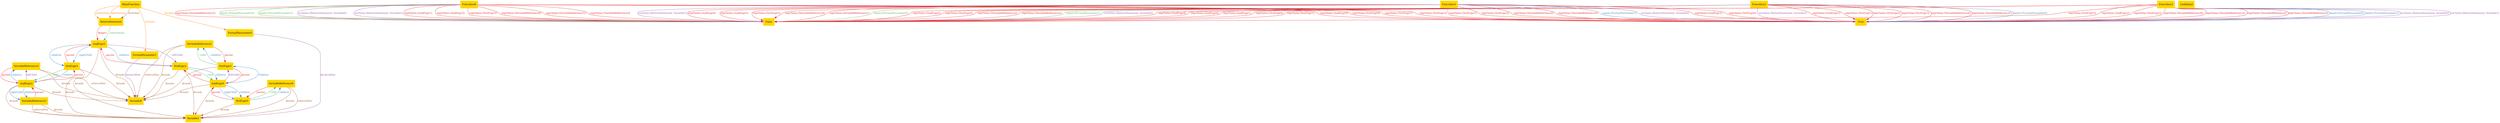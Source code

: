 digraph "graph" {
graph [fontsize=12]
node [fontsize=12]
edge [fontsize=12]
rankdir=TB;
"N22" -> "N21" [uuid = "<ReturnStatement, AndExpr1>", color = "#e41a1c", fontcolor = "#e41a1c", style = "solid", label = "$exprs", dir = "forward", weight = "1"]
"N14" -> "N9" [uuid = "<AndExpr0, Variable0>", color = "#a65628", fontcolor = "#a65628", style = "solid", label = "$reads", dir = "forward", weight = "1"]
"N14" -> "N7" [uuid = "<AndExpr0, Variable1>", color = "#a65628", fontcolor = "#a65628", style = "solid", label = "$reads", dir = "forward", weight = "1"]
"N21" -> "N9" [uuid = "<AndExpr1, Variable0>", color = "#a65628", fontcolor = "#a65628", style = "solid", label = "$reads", dir = "forward", weight = "1"]
"N21" -> "N7" [uuid = "<AndExpr1, Variable1>", color = "#a65628", fontcolor = "#a65628", style = "solid", label = "$reads", dir = "forward", weight = "1"]
"N15" -> "N9" [uuid = "<AndExpr2, Variable0>", color = "#a65628", fontcolor = "#a65628", style = "solid", label = "$reads", dir = "forward", weight = "1"]
"N15" -> "N7" [uuid = "<AndExpr2, Variable1>", color = "#a65628", fontcolor = "#a65628", style = "solid", label = "$reads", dir = "forward", weight = "1"]
"N12" -> "N7" [uuid = "<NotExpr0, Variable1>", color = "#a65628", fontcolor = "#a65628", style = "solid", label = "$reads", dir = "forward", weight = "1"]
"N16" -> "N9" [uuid = "<NotExpr1, Variable0>", color = "#a65628", fontcolor = "#a65628", style = "solid", label = "$reads", dir = "forward", weight = "1"]
"N16" -> "N7" [uuid = "<NotExpr1, Variable1>", color = "#a65628", fontcolor = "#a65628", style = "solid", label = "$reads", dir = "forward", weight = "1"]
"N17" -> "N9" [uuid = "<NotExpr2, Variable0>", color = "#a65628", fontcolor = "#a65628", style = "solid", label = "$reads", dir = "forward", weight = "1"]
"N17" -> "N7" [uuid = "<NotExpr2, Variable1>", color = "#a65628", fontcolor = "#a65628", style = "solid", label = "$reads", dir = "forward", weight = "1"]
"N18" -> "N9" [uuid = "<NotExpr3, Variable0>", color = "#a65628", fontcolor = "#a65628", style = "solid", label = "$reads", dir = "forward", weight = "1"]
"N13" -> "N7" [uuid = "<VariableReference0, Variable1>", color = "#a65628", fontcolor = "#a65628", style = "solid", label = "$reads", dir = "forward", weight = "1"]
"N11" -> "N7" [uuid = "<VariableReference1, Variable1>", color = "#a65628", fontcolor = "#a65628", style = "solid", label = "$reads", dir = "forward", weight = "1"]
"N19" -> "N9" [uuid = "<VariableReference2, Variable0>", color = "#a65628", fontcolor = "#a65628", style = "solid", label = "$reads", dir = "forward", weight = "1"]
"N20" -> "N9" [uuid = "<VariableReference3, Variable0>", color = "#a65628", fontcolor = "#a65628", style = "solid", label = "$reads", dir = "forward", weight = "1"]
"N23" -> "N22" [uuid = "<MainFunction, ReturnStatement>", color = "#ff7f00", fontcolor = "#ff7f00", style = "solid", label = "$statements", dir = "forward", weight = "1"]
"N13" -> "N12" [uuid = "<NotExpr0, VariableReference0>", color = "#4daf4a", fontcolor = "#4daf4a", style = "solid", label = "child", dir = "back", weight = "1"]
"N16" -> "N15" [uuid = "<NotExpr1, AndExpr2>", color = "#4daf4a", fontcolor = "#4daf4a", style = "solid", label = "child", dir = "forward", weight = "1"]
"N17" -> "N14" [uuid = "<NotExpr2, AndExpr0>", color = "#4daf4a", fontcolor = "#4daf4a", style = "solid", label = "child", dir = "forward", weight = "1"]
"N19" -> "N18" [uuid = "<NotExpr3, VariableReference2>", color = "#4daf4a", fontcolor = "#4daf4a", style = "solid", label = "child", dir = "back", weight = "1"]
"N14" -> "N12" [uuid = "<AndExpr0, NotExpr0>", color = "#377eb8", fontcolor = "#377eb8", style = "solid", label = "children", dir = "forward", weight = "1"]
"N18" -> "N14" [uuid = "<AndExpr0, NotExpr3>", color = "#377eb8", fontcolor = "#377eb8", style = "solid", label = "children", dir = "back", weight = "1"]
"N21" -> "N16" [uuid = "<AndExpr1, NotExpr1>", color = "#377eb8", fontcolor = "#377eb8", style = "solid", label = "children", dir = "forward", weight = "1"]
"N21" -> "N17" [uuid = "<AndExpr1, NotExpr2>", color = "#377eb8", fontcolor = "#377eb8", style = "solid", label = "children", dir = "forward", weight = "1"]
"N15" -> "N11" [uuid = "<AndExpr2, VariableReference1>", color = "#377eb8", fontcolor = "#377eb8", style = "solid", label = "children", dir = "forward", weight = "1"]
"N20" -> "N15" [uuid = "<AndExpr2, VariableReference3>", color = "#377eb8", fontcolor = "#377eb8", style = "solid", label = "children", dir = "back", weight = "1"]
"N13" -> "N12" [uuid = "<NotExpr0, VariableReference0>", color = "#377eb8", fontcolor = "#377eb8", style = "solid", label = "children", dir = "back", weight = "1"]
"N16" -> "N15" [uuid = "<NotExpr1, AndExpr2>", color = "#377eb8", fontcolor = "#377eb8", style = "solid", label = "children", dir = "forward", weight = "1"]
"N17" -> "N14" [uuid = "<NotExpr2, AndExpr0>", color = "#377eb8", fontcolor = "#377eb8", style = "solid", label = "children", dir = "forward", weight = "1"]
"N19" -> "N18" [uuid = "<NotExpr3, VariableReference2>", color = "#377eb8", fontcolor = "#377eb8", style = "solid", label = "children", dir = "back", weight = "1"]
"N8" -> "N7" [uuid = "<FormalParameter0, Variable1>", color = "#984ea3", fontcolor = "#984ea3", style = "solid", label = "declaredVar", dir = "forward", weight = "1"]
"N10" -> "N9" [uuid = "<FormalParameter1, Variable0>", color = "#984ea3", fontcolor = "#984ea3", style = "solid", label = "declaredVar", dir = "forward", weight = "1"]
"N6" -> "N2" [uuid = "<Execution0, AndExpr0, True>", color = "#e41a1c", fontcolor = "#e41a1c", style = "solid", label = "exprValue [AndExpr0]", dir = "forward", weight = "1"]
"N6" -> "N1" [uuid = "<Execution0, AndExpr1, False>", color = "#e41a1c", fontcolor = "#e41a1c", style = "solid", label = "exprValue [AndExpr1]", dir = "forward", weight = "1"]
"N6" -> "N1" [uuid = "<Execution0, AndExpr2, False>", color = "#e41a1c", fontcolor = "#e41a1c", style = "solid", label = "exprValue [AndExpr2]", dir = "forward", weight = "1"]
"N6" -> "N2" [uuid = "<Execution0, NotExpr0, True>", color = "#e41a1c", fontcolor = "#e41a1c", style = "solid", label = "exprValue [NotExpr0]", dir = "forward", weight = "1"]
"N6" -> "N2" [uuid = "<Execution0, NotExpr1, True>", color = "#e41a1c", fontcolor = "#e41a1c", style = "solid", label = "exprValue [NotExpr1]", dir = "forward", weight = "1"]
"N6" -> "N1" [uuid = "<Execution0, NotExpr2, False>", color = "#e41a1c", fontcolor = "#e41a1c", style = "solid", label = "exprValue [NotExpr2]", dir = "forward", weight = "1"]
"N6" -> "N2" [uuid = "<Execution0, NotExpr3, True>", color = "#e41a1c", fontcolor = "#e41a1c", style = "solid", label = "exprValue [NotExpr3]", dir = "forward", weight = "1"]
"N6" -> "N1" [uuid = "<Execution0, VariableReference0, False>", color = "#e41a1c", fontcolor = "#e41a1c", style = "solid", label = "exprValue [VariableReference0]", dir = "forward", weight = "1"]
"N6" -> "N1" [uuid = "<Execution0, VariableReference1, False>", color = "#e41a1c", fontcolor = "#e41a1c", style = "solid", label = "exprValue [VariableReference1]", dir = "forward", weight = "1"]
"N6" -> "N1" [uuid = "<Execution0, VariableReference2, False>", color = "#e41a1c", fontcolor = "#e41a1c", style = "solid", label = "exprValue [VariableReference2]", dir = "forward", weight = "1"]
"N6" -> "N1" [uuid = "<Execution0, VariableReference3, False>", color = "#e41a1c", fontcolor = "#e41a1c", style = "solid", label = "exprValue [VariableReference3]", dir = "forward", weight = "1"]
"N5" -> "N1" [uuid = "<Execution1, AndExpr0, False>", color = "#e41a1c", fontcolor = "#e41a1c", style = "solid", label = "exprValue [AndExpr0]", dir = "forward", weight = "1"]
"N5" -> "N2" [uuid = "<Execution1, AndExpr1, True>", color = "#e41a1c", fontcolor = "#e41a1c", style = "solid", label = "exprValue [AndExpr1]", dir = "forward", weight = "1"]
"N5" -> "N1" [uuid = "<Execution1, AndExpr2, False>", color = "#e41a1c", fontcolor = "#e41a1c", style = "solid", label = "exprValue [AndExpr2]", dir = "forward", weight = "1"]
"N5" -> "N2" [uuid = "<Execution1, NotExpr0, True>", color = "#e41a1c", fontcolor = "#e41a1c", style = "solid", label = "exprValue [NotExpr0]", dir = "forward", weight = "1"]
"N5" -> "N2" [uuid = "<Execution1, NotExpr1, True>", color = "#e41a1c", fontcolor = "#e41a1c", style = "solid", label = "exprValue [NotExpr1]", dir = "forward", weight = "1"]
"N5" -> "N2" [uuid = "<Execution1, NotExpr2, True>", color = "#e41a1c", fontcolor = "#e41a1c", style = "solid", label = "exprValue [NotExpr2]", dir = "forward", weight = "1"]
"N5" -> "N1" [uuid = "<Execution1, NotExpr3, False>", color = "#e41a1c", fontcolor = "#e41a1c", style = "solid", label = "exprValue [NotExpr3]", dir = "forward", weight = "1"]
"N5" -> "N1" [uuid = "<Execution1, VariableReference0, False>", color = "#e41a1c", fontcolor = "#e41a1c", style = "solid", label = "exprValue [VariableReference0]", dir = "forward", weight = "1"]
"N5" -> "N1" [uuid = "<Execution1, VariableReference1, False>", color = "#e41a1c", fontcolor = "#e41a1c", style = "solid", label = "exprValue [VariableReference1]", dir = "forward", weight = "1"]
"N5" -> "N2" [uuid = "<Execution1, VariableReference2, True>", color = "#e41a1c", fontcolor = "#e41a1c", style = "solid", label = "exprValue [VariableReference2]", dir = "forward", weight = "1"]
"N5" -> "N2" [uuid = "<Execution1, VariableReference3, True>", color = "#e41a1c", fontcolor = "#e41a1c", style = "solid", label = "exprValue [VariableReference3]", dir = "forward", weight = "1"]
"N4" -> "N1" [uuid = "<Execution2, AndExpr0, False>", color = "#e41a1c", fontcolor = "#e41a1c", style = "solid", label = "exprValue [AndExpr0]", dir = "forward", weight = "1"]
"N4" -> "N2" [uuid = "<Execution2, AndExpr1, True>", color = "#e41a1c", fontcolor = "#e41a1c", style = "solid", label = "exprValue [AndExpr1]", dir = "forward", weight = "1"]
"N4" -> "N1" [uuid = "<Execution2, AndExpr2, False>", color = "#e41a1c", fontcolor = "#e41a1c", style = "solid", label = "exprValue [AndExpr2]", dir = "forward", weight = "1"]
"N4" -> "N1" [uuid = "<Execution2, NotExpr0, False>", color = "#e41a1c", fontcolor = "#e41a1c", style = "solid", label = "exprValue [NotExpr0]", dir = "forward", weight = "1"]
"N4" -> "N2" [uuid = "<Execution2, NotExpr1, True>", color = "#e41a1c", fontcolor = "#e41a1c", style = "solid", label = "exprValue [NotExpr1]", dir = "forward", weight = "1"]
"N4" -> "N2" [uuid = "<Execution2, NotExpr2, True>", color = "#e41a1c", fontcolor = "#e41a1c", style = "solid", label = "exprValue [NotExpr2]", dir = "forward", weight = "1"]
"N4" -> "N2" [uuid = "<Execution2, NotExpr3, True>", color = "#e41a1c", fontcolor = "#e41a1c", style = "solid", label = "exprValue [NotExpr3]", dir = "forward", weight = "1"]
"N4" -> "N2" [uuid = "<Execution2, VariableReference0, True>", color = "#e41a1c", fontcolor = "#e41a1c", style = "solid", label = "exprValue [VariableReference0]", dir = "forward", weight = "1"]
"N4" -> "N2" [uuid = "<Execution2, VariableReference1, True>", color = "#e41a1c", fontcolor = "#e41a1c", style = "solid", label = "exprValue [VariableReference1]", dir = "forward", weight = "1"]
"N4" -> "N1" [uuid = "<Execution2, VariableReference2, False>", color = "#e41a1c", fontcolor = "#e41a1c", style = "solid", label = "exprValue [VariableReference2]", dir = "forward", weight = "1"]
"N4" -> "N1" [uuid = "<Execution2, VariableReference3, False>", color = "#e41a1c", fontcolor = "#e41a1c", style = "solid", label = "exprValue [VariableReference3]", dir = "forward", weight = "1"]
"N3" -> "N1" [uuid = "<Execution3, AndExpr0, False>", color = "#e41a1c", fontcolor = "#e41a1c", style = "solid", label = "exprValue [AndExpr0]", dir = "forward", weight = "1"]
"N3" -> "N1" [uuid = "<Execution3, AndExpr1, False>", color = "#e41a1c", fontcolor = "#e41a1c", style = "solid", label = "exprValue [AndExpr1]", dir = "forward", weight = "1"]
"N3" -> "N2" [uuid = "<Execution3, AndExpr2, True>", color = "#e41a1c", fontcolor = "#e41a1c", style = "solid", label = "exprValue [AndExpr2]", dir = "forward", weight = "1"]
"N3" -> "N1" [uuid = "<Execution3, NotExpr0, False>", color = "#e41a1c", fontcolor = "#e41a1c", style = "solid", label = "exprValue [NotExpr0]", dir = "forward", weight = "1"]
"N3" -> "N1" [uuid = "<Execution3, NotExpr1, False>", color = "#e41a1c", fontcolor = "#e41a1c", style = "solid", label = "exprValue [NotExpr1]", dir = "forward", weight = "1"]
"N3" -> "N2" [uuid = "<Execution3, NotExpr2, True>", color = "#e41a1c", fontcolor = "#e41a1c", style = "solid", label = "exprValue [NotExpr2]", dir = "forward", weight = "1"]
"N3" -> "N1" [uuid = "<Execution3, NotExpr3, False>", color = "#e41a1c", fontcolor = "#e41a1c", style = "solid", label = "exprValue [NotExpr3]", dir = "forward", weight = "1"]
"N3" -> "N2" [uuid = "<Execution3, VariableReference0, True>", color = "#e41a1c", fontcolor = "#e41a1c", style = "solid", label = "exprValue [VariableReference0]", dir = "forward", weight = "1"]
"N3" -> "N2" [uuid = "<Execution3, VariableReference1, True>", color = "#e41a1c", fontcolor = "#e41a1c", style = "solid", label = "exprValue [VariableReference1]", dir = "forward", weight = "1"]
"N3" -> "N2" [uuid = "<Execution3, VariableReference2, True>", color = "#e41a1c", fontcolor = "#e41a1c", style = "solid", label = "exprValue [VariableReference2]", dir = "forward", weight = "1"]
"N3" -> "N2" [uuid = "<Execution3, VariableReference3, True>", color = "#e41a1c", fontcolor = "#e41a1c", style = "solid", label = "exprValue [VariableReference3]", dir = "forward", weight = "1"]
"N23" -> "N22" [uuid = "<MainFunction, ReturnStatement>", color = "#a65628", fontcolor = "#a65628", style = "solid", label = "firstStmt", dir = "forward", weight = "1"]
"N23" -> "N8" [uuid = "<MainFunction, FormalParameter0>", color = "#ff7f00", fontcolor = "#ff7f00", style = "solid", label = "formals", dir = "forward", weight = "1"]
"N23" -> "N10" [uuid = "<MainFunction, FormalParameter1>", color = "#ff7f00", fontcolor = "#ff7f00", style = "solid", label = "formals", dir = "forward", weight = "1"]
"N6" -> "N1" [uuid = "<Execution0, FormalParameter0, False>", color = "#4daf4a", fontcolor = "#4daf4a", style = "solid", label = "inputs [FormalParameter0]", dir = "forward", weight = "1"]
"N6" -> "N1" [uuid = "<Execution0, FormalParameter1, False>", color = "#4daf4a", fontcolor = "#4daf4a", style = "solid", label = "inputs [FormalParameter1]", dir = "forward", weight = "1"]
"N5" -> "N1" [uuid = "<Execution1, FormalParameter0, False>", color = "#4daf4a", fontcolor = "#4daf4a", style = "solid", label = "inputs [FormalParameter0]", dir = "forward", weight = "1"]
"N4" -> "N1" [uuid = "<Execution2, FormalParameter1, False>", color = "#4daf4a", fontcolor = "#4daf4a", style = "solid", label = "inputs [FormalParameter1]", dir = "forward", weight = "1"]
"N5" -> "N2" [uuid = "<Execution1, FormalParameter1, True>", color = "#377eb8", fontcolor = "#377eb8", style = "solid", label = "inputs [FormalParameter1]", dir = "forward", weight = "1"]
"N4" -> "N2" [uuid = "<Execution2, FormalParameter0, True>", color = "#377eb8", fontcolor = "#377eb8", style = "solid", label = "inputs [FormalParameter0]", dir = "forward", weight = "1"]
"N3" -> "N2" [uuid = "<Execution3, FormalParameter0, True>", color = "#377eb8", fontcolor = "#377eb8", style = "solid", label = "inputs [FormalParameter0]", dir = "forward", weight = "1"]
"N3" -> "N2" [uuid = "<Execution3, FormalParameter1, True>", color = "#377eb8", fontcolor = "#377eb8", style = "solid", label = "inputs [FormalParameter1]", dir = "forward", weight = "1"]
"N18" -> "N14" [uuid = "<AndExpr0, NotExpr3>", color = "#984ea3", fontcolor = "#984ea3", style = "solid", label = "leftChild", dir = "back", weight = "1"]
"N21" -> "N17" [uuid = "<AndExpr1, NotExpr2>", color = "#984ea3", fontcolor = "#984ea3", style = "solid", label = "leftChild", dir = "forward", weight = "1"]
"N20" -> "N15" [uuid = "<AndExpr2, VariableReference3>", color = "#984ea3", fontcolor = "#984ea3", style = "solid", label = "leftChild", dir = "back", weight = "1"]
"N17" -> "N14" [uuid = "<AndExpr0, NotExpr2>", color = "#e41a1c", fontcolor = "#e41a1c", style = "solid", label = "parent", dir = "back", weight = "1"]
"N16" -> "N15" [uuid = "<AndExpr2, NotExpr1>", color = "#e41a1c", fontcolor = "#e41a1c", style = "solid", label = "parent", dir = "back", weight = "1"]
"N14" -> "N12" [uuid = "<NotExpr0, AndExpr0>", color = "#e41a1c", fontcolor = "#e41a1c", style = "solid", label = "parent", dir = "back", weight = "1"]
"N21" -> "N16" [uuid = "<NotExpr1, AndExpr1>", color = "#e41a1c", fontcolor = "#e41a1c", style = "solid", label = "parent", dir = "back", weight = "1"]
"N21" -> "N17" [uuid = "<NotExpr2, AndExpr1>", color = "#e41a1c", fontcolor = "#e41a1c", style = "solid", label = "parent", dir = "back", weight = "1"]
"N18" -> "N14" [uuid = "<NotExpr3, AndExpr0>", color = "#e41a1c", fontcolor = "#e41a1c", style = "solid", label = "parent", dir = "forward", weight = "1"]
"N13" -> "N12" [uuid = "<VariableReference0, NotExpr0>", color = "#e41a1c", fontcolor = "#e41a1c", style = "solid", label = "parent", dir = "forward", weight = "1"]
"N15" -> "N11" [uuid = "<VariableReference1, AndExpr2>", color = "#e41a1c", fontcolor = "#e41a1c", style = "solid", label = "parent", dir = "back", weight = "1"]
"N19" -> "N18" [uuid = "<VariableReference2, NotExpr3>", color = "#e41a1c", fontcolor = "#e41a1c", style = "solid", label = "parent", dir = "forward", weight = "1"]
"N20" -> "N15" [uuid = "<VariableReference3, AndExpr2>", color = "#e41a1c", fontcolor = "#e41a1c", style = "solid", label = "parent", dir = "forward", weight = "1"]
"N13" -> "N7" [uuid = "<VariableReference0, Variable1>", color = "#a65628", fontcolor = "#a65628", style = "solid", label = "referredVar", dir = "forward", weight = "1"]
"N11" -> "N7" [uuid = "<VariableReference1, Variable1>", color = "#a65628", fontcolor = "#a65628", style = "solid", label = "referredVar", dir = "forward", weight = "1"]
"N19" -> "N9" [uuid = "<VariableReference2, Variable0>", color = "#a65628", fontcolor = "#a65628", style = "solid", label = "referredVar", dir = "forward", weight = "1"]
"N20" -> "N9" [uuid = "<VariableReference3, Variable0>", color = "#a65628", fontcolor = "#a65628", style = "solid", label = "referredVar", dir = "forward", weight = "1"]
"N23" -> "N22" [uuid = "<MainFunction, ReturnStatement>", color = "#ff7f00", fontcolor = "#ff7f00", style = "solid", label = "returnStmt", dir = "forward", weight = "1"]
"N22" -> "N21" [uuid = "<ReturnStatement, AndExpr1>", color = "#4daf4a", fontcolor = "#4daf4a", style = "solid", label = "returnValue", dir = "forward", weight = "1"]
"N14" -> "N12" [uuid = "<AndExpr0, NotExpr0>", color = "#377eb8", fontcolor = "#377eb8", style = "solid", label = "rightChild", dir = "forward", weight = "1"]
"N21" -> "N16" [uuid = "<AndExpr1, NotExpr1>", color = "#377eb8", fontcolor = "#377eb8", style = "solid", label = "rightChild", dir = "forward", weight = "1"]
"N15" -> "N11" [uuid = "<AndExpr2, VariableReference1>", color = "#377eb8", fontcolor = "#377eb8", style = "solid", label = "rightChild", dir = "forward", weight = "1"]
"N6" -> "N1" [uuid = "<Execution0, ReturnStatement, Variable0, False>", color = "#984ea3", fontcolor = "#984ea3", style = "solid", label = "varValue [ReturnStatement, Variable0]", dir = "forward", weight = "1"]
"N6" -> "N1" [uuid = "<Execution0, ReturnStatement, Variable1, False>", color = "#984ea3", fontcolor = "#984ea3", style = "solid", label = "varValue [ReturnStatement, Variable1]", dir = "forward", weight = "1"]
"N5" -> "N2" [uuid = "<Execution1, ReturnStatement, Variable0, True>", color = "#984ea3", fontcolor = "#984ea3", style = "solid", label = "varValue [ReturnStatement, Variable0]", dir = "forward", weight = "1"]
"N5" -> "N1" [uuid = "<Execution1, ReturnStatement, Variable1, False>", color = "#984ea3", fontcolor = "#984ea3", style = "solid", label = "varValue [ReturnStatement, Variable1]", dir = "forward", weight = "1"]
"N4" -> "N1" [uuid = "<Execution2, ReturnStatement, Variable0, False>", color = "#984ea3", fontcolor = "#984ea3", style = "solid", label = "varValue [ReturnStatement, Variable0]", dir = "forward", weight = "1"]
"N4" -> "N2" [uuid = "<Execution2, ReturnStatement, Variable1, True>", color = "#984ea3", fontcolor = "#984ea3", style = "solid", label = "varValue [ReturnStatement, Variable1]", dir = "forward", weight = "1"]
"N3" -> "N2" [uuid = "<Execution3, ReturnStatement, Variable0, True>", color = "#984ea3", fontcolor = "#984ea3", style = "solid", label = "varValue [ReturnStatement, Variable0]", dir = "forward", weight = "1"]
"N3" -> "N2" [uuid = "<Execution3, ReturnStatement, Variable1, True>", color = "#984ea3", fontcolor = "#984ea3", style = "solid", label = "varValue [ReturnStatement, Variable1]", dir = "forward", weight = "1"]
"N0" [uuid="Undefined", label="Undefined", color="#ffd700", fontcolor = "#000000", shape = "box", style = "filled, solid"]
"N1" [uuid="False", label="False", color="#ffd700", fontcolor = "#000000", shape = "box", style = "filled, solid"]
"N2" [uuid="True", label="True", color="#ffd700", fontcolor = "#000000", shape = "box", style = "filled, solid"]
"N3" [uuid="Execution3", label="Execution3", color="#ffd700", fontcolor = "#000000", shape = "box", style = "filled, solid"]
"N4" [uuid="Execution2", label="Execution2", color="#ffd700", fontcolor = "#000000", shape = "box", style = "filled, solid"]
"N5" [uuid="Execution1", label="Execution1", color="#ffd700", fontcolor = "#000000", shape = "box", style = "filled, solid"]
"N6" [uuid="Execution0", label="Execution0", color="#ffd700", fontcolor = "#000000", shape = "box", style = "filled, solid"]
"N7" [uuid="Variable1", label="Variable1", color="#ffd700", fontcolor = "#000000", shape = "box", style = "filled, solid"]
"N8" [uuid="FormalParameter0", label="FormalParameter0", color="#ffd700", fontcolor = "#000000", shape = "box", style = "filled, solid"]
"N9" [uuid="Variable0", label="Variable0", color="#ffd700", fontcolor = "#000000", shape = "box", style = "filled, solid"]
"N10" [uuid="FormalParameter1", label="FormalParameter1", color="#ffd700", fontcolor = "#000000", shape = "box", style = "filled, solid"]
"N11" [uuid="VariableReference1", label="VariableReference1", color="#ffd700", fontcolor = "#000000", shape = "box", style = "filled, solid"]
"N12" [uuid="NotExpr0", label="NotExpr0", color="#ffd700", fontcolor = "#000000", shape = "box", style = "filled, solid"]
"N13" [uuid="VariableReference0", label="VariableReference0", color="#ffd700", fontcolor = "#000000", shape = "box", style = "filled, solid"]
"N14" [uuid="AndExpr0", label="AndExpr0", color="#ffd700", fontcolor = "#000000", shape = "box", style = "filled, solid"]
"N15" [uuid="AndExpr2", label="AndExpr2", color="#ffd700", fontcolor = "#000000", shape = "box", style = "filled, solid"]
"N16" [uuid="NotExpr1", label="NotExpr1", color="#ffd700", fontcolor = "#000000", shape = "box", style = "filled, solid"]
"N17" [uuid="NotExpr2", label="NotExpr2", color="#ffd700", fontcolor = "#000000", shape = "box", style = "filled, solid"]
"N18" [uuid="NotExpr3", label="NotExpr3", color="#ffd700", fontcolor = "#000000", shape = "box", style = "filled, solid"]
"N19" [uuid="VariableReference2", label="VariableReference2", color="#ffd700", fontcolor = "#000000", shape = "box", style = "filled, solid"]
"N20" [uuid="VariableReference3", label="VariableReference3", color="#ffd700", fontcolor = "#000000", shape = "box", style = "filled, solid"]
"N21" [uuid="AndExpr1", label="AndExpr1", color="#ffd700", fontcolor = "#000000", shape = "box", style = "filled, solid"]
"N22" [uuid="ReturnStatement", label="ReturnStatement", color="#ffd700", fontcolor = "#000000", shape = "box", style = "filled, solid"]
"N23" [uuid="MainFunction", label="MainFunction", color="#ffd700", fontcolor = "#000000", shape = "box", style = "filled, solid"]
}
